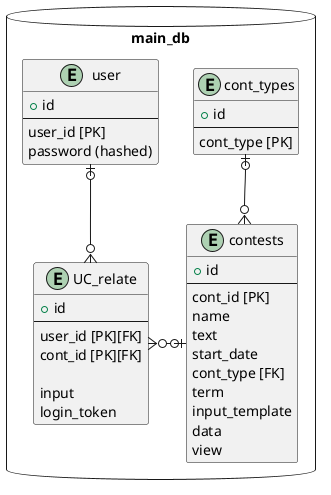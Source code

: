 @startuml table


package main_db as ext <<Database>> {

  entity contests {
    + id
    --
    cont_id [PK]
    name
    text
    start_date
    cont_type [FK]
    term
    input_template
    data
    view
  }


  entity UC_relate {
    + id
    --
    user_id [PK][FK]
    cont_id [PK][FK]

    input
    login_token
  }

  entity user {
    + id
    --
    user_id [PK]
    password (hashed)
  }

  entity cont_types {
  + id
  --
    cont_type [PK]
  }

}

user |o--o{ UC_relate
UC_relate }o-ri-o| contests
cont_types |o--o{ contests

@enduml
